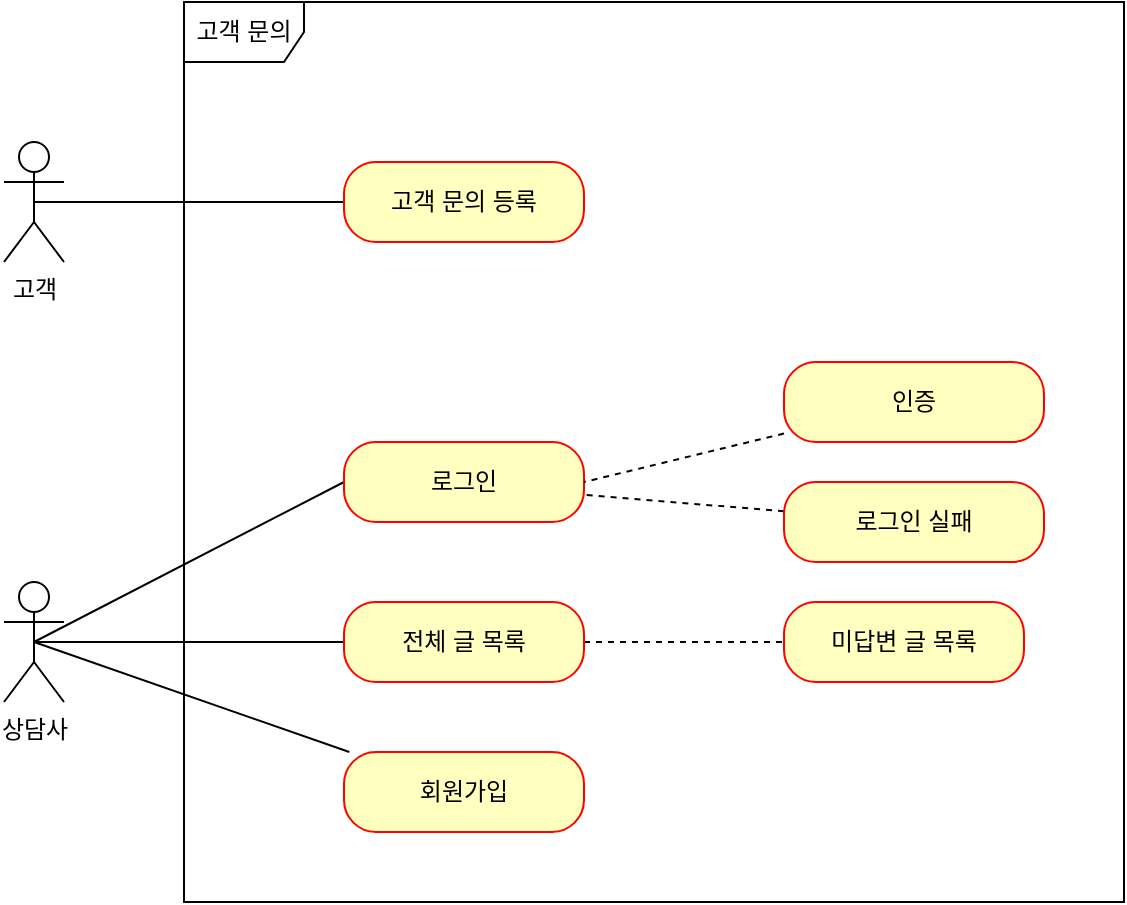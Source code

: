 <mxfile version="20.3.0" type="github">
  <diagram id="rF-ODt5VXvoeSUjKaoO6" name="페이지-1">
    <mxGraphModel dx="813" dy="442" grid="1" gridSize="10" guides="1" tooltips="1" connect="1" arrows="1" fold="1" page="1" pageScale="1" pageWidth="827" pageHeight="1169" math="0" shadow="0">
      <root>
        <mxCell id="0" />
        <mxCell id="1" parent="0" />
        <mxCell id="dxFa5oTSMlV5Xu8Qm6Rm-1" value="고객" style="shape=umlActor;verticalLabelPosition=bottom;verticalAlign=top;html=1;" parent="1" vertex="1">
          <mxGeometry x="70" y="260" width="30" height="60" as="geometry" />
        </mxCell>
        <mxCell id="dxFa5oTSMlV5Xu8Qm6Rm-2" value="고객 문의" style="shape=umlFrame;whiteSpace=wrap;html=1;" parent="1" vertex="1">
          <mxGeometry x="160" y="190" width="470" height="450" as="geometry" />
        </mxCell>
        <mxCell id="dxFa5oTSMlV5Xu8Qm6Rm-4" value="상담사" style="shape=umlActor;verticalLabelPosition=bottom;verticalAlign=top;html=1;" parent="1" vertex="1">
          <mxGeometry x="70" y="480" width="30" height="60" as="geometry" />
        </mxCell>
        <mxCell id="dxFa5oTSMlV5Xu8Qm6Rm-17" style="edgeStyle=none;rounded=0;orthogonalLoop=1;jettySize=auto;html=1;endArrow=none;endFill=0;" parent="1" source="dxFa5oTSMlV5Xu8Qm6Rm-5" edge="1">
          <mxGeometry relative="1" as="geometry">
            <mxPoint x="85" y="290" as="targetPoint" />
          </mxGeometry>
        </mxCell>
        <mxCell id="dxFa5oTSMlV5Xu8Qm6Rm-5" value="고객 문의 등록" style="rounded=1;whiteSpace=wrap;html=1;arcSize=40;fontColor=#000000;fillColor=#ffffc0;strokeColor=#ff0000;" parent="1" vertex="1">
          <mxGeometry x="240" y="270" width="120" height="40" as="geometry" />
        </mxCell>
        <mxCell id="dxFa5oTSMlV5Xu8Qm6Rm-13" style="rounded=0;orthogonalLoop=1;jettySize=auto;html=1;entryX=0.5;entryY=0.5;entryDx=0;entryDy=0;entryPerimeter=0;endArrow=none;endFill=0;exitX=0;exitY=0.5;exitDx=0;exitDy=0;" parent="1" source="dxFa5oTSMlV5Xu8Qm6Rm-7" target="dxFa5oTSMlV5Xu8Qm6Rm-4" edge="1">
          <mxGeometry relative="1" as="geometry" />
        </mxCell>
        <mxCell id="dxFa5oTSMlV5Xu8Qm6Rm-7" value="로그인" style="rounded=1;whiteSpace=wrap;html=1;arcSize=40;fontColor=#000000;fillColor=#ffffc0;strokeColor=#ff0000;" parent="1" vertex="1">
          <mxGeometry x="240" y="410" width="120" height="40" as="geometry" />
        </mxCell>
        <mxCell id="dxFa5oTSMlV5Xu8Qm6Rm-15" style="edgeStyle=none;rounded=0;orthogonalLoop=1;jettySize=auto;html=1;endArrow=none;endFill=0;entryX=0.5;entryY=0.5;entryDx=0;entryDy=0;entryPerimeter=0;" parent="1" source="dxFa5oTSMlV5Xu8Qm6Rm-9" target="dxFa5oTSMlV5Xu8Qm6Rm-4" edge="1">
          <mxGeometry relative="1" as="geometry">
            <mxPoint x="90" y="510" as="targetPoint" />
          </mxGeometry>
        </mxCell>
        <mxCell id="dxFa5oTSMlV5Xu8Qm6Rm-9" value="회원가입" style="rounded=1;whiteSpace=wrap;html=1;arcSize=40;fontColor=#000000;fillColor=#ffffc0;strokeColor=#ff0000;" parent="1" vertex="1">
          <mxGeometry x="240" y="565" width="120" height="40" as="geometry" />
        </mxCell>
        <mxCell id="5TmPcpbyKbSHmxEddl_H-2" style="edgeStyle=none;rounded=0;orthogonalLoop=1;jettySize=auto;html=1;entryX=0;entryY=0.5;entryDx=0;entryDy=0;dashed=1;endArrow=none;endFill=0;" edge="1" parent="1" source="dxFa5oTSMlV5Xu8Qm6Rm-11" target="dxFa5oTSMlV5Xu8Qm6Rm-12">
          <mxGeometry relative="1" as="geometry" />
        </mxCell>
        <mxCell id="5TmPcpbyKbSHmxEddl_H-5" style="edgeStyle=none;rounded=0;orthogonalLoop=1;jettySize=auto;html=1;entryX=0.5;entryY=0.5;entryDx=0;entryDy=0;entryPerimeter=0;endArrow=none;endFill=0;" edge="1" parent="1" source="dxFa5oTSMlV5Xu8Qm6Rm-11" target="dxFa5oTSMlV5Xu8Qm6Rm-4">
          <mxGeometry relative="1" as="geometry" />
        </mxCell>
        <mxCell id="dxFa5oTSMlV5Xu8Qm6Rm-11" value="전체 글 목록" style="rounded=1;whiteSpace=wrap;html=1;arcSize=40;fontColor=#000000;fillColor=#ffffc0;strokeColor=#ff0000;" parent="1" vertex="1">
          <mxGeometry x="240" y="490" width="120" height="40" as="geometry" />
        </mxCell>
        <mxCell id="dxFa5oTSMlV5Xu8Qm6Rm-12" value="미답변 글 목록" style="rounded=1;whiteSpace=wrap;html=1;arcSize=40;fontColor=#000000;fillColor=#ffffc0;strokeColor=#ff0000;" parent="1" vertex="1">
          <mxGeometry x="460" y="490" width="120" height="40" as="geometry" />
        </mxCell>
        <mxCell id="5TmPcpbyKbSHmxEddl_H-1" style="rounded=0;orthogonalLoop=1;jettySize=auto;html=1;entryX=1;entryY=0.5;entryDx=0;entryDy=0;dashed=1;endArrow=none;endFill=0;" edge="1" parent="1" source="dxFa5oTSMlV5Xu8Qm6Rm-18" target="dxFa5oTSMlV5Xu8Qm6Rm-7">
          <mxGeometry relative="1" as="geometry">
            <mxPoint x="360" y="415" as="targetPoint" />
          </mxGeometry>
        </mxCell>
        <mxCell id="dxFa5oTSMlV5Xu8Qm6Rm-18" value="인증" style="rounded=1;whiteSpace=wrap;html=1;arcSize=40;fontColor=#000000;fillColor=#ffffc0;strokeColor=#ff0000;" parent="1" vertex="1">
          <mxGeometry x="460" y="370" width="130" height="40" as="geometry" />
        </mxCell>
        <mxCell id="5TmPcpbyKbSHmxEddl_H-4" style="edgeStyle=none;rounded=0;orthogonalLoop=1;jettySize=auto;html=1;entryX=0.987;entryY=0.657;entryDx=0;entryDy=0;entryPerimeter=0;dashed=1;endArrow=none;endFill=0;" edge="1" parent="1" source="5TmPcpbyKbSHmxEddl_H-3" target="dxFa5oTSMlV5Xu8Qm6Rm-7">
          <mxGeometry relative="1" as="geometry" />
        </mxCell>
        <mxCell id="5TmPcpbyKbSHmxEddl_H-3" value="로그인 실패" style="rounded=1;whiteSpace=wrap;html=1;arcSize=40;fontColor=#000000;fillColor=#ffffc0;strokeColor=#ff0000;" vertex="1" parent="1">
          <mxGeometry x="460" y="430" width="130" height="40" as="geometry" />
        </mxCell>
      </root>
    </mxGraphModel>
  </diagram>
</mxfile>
